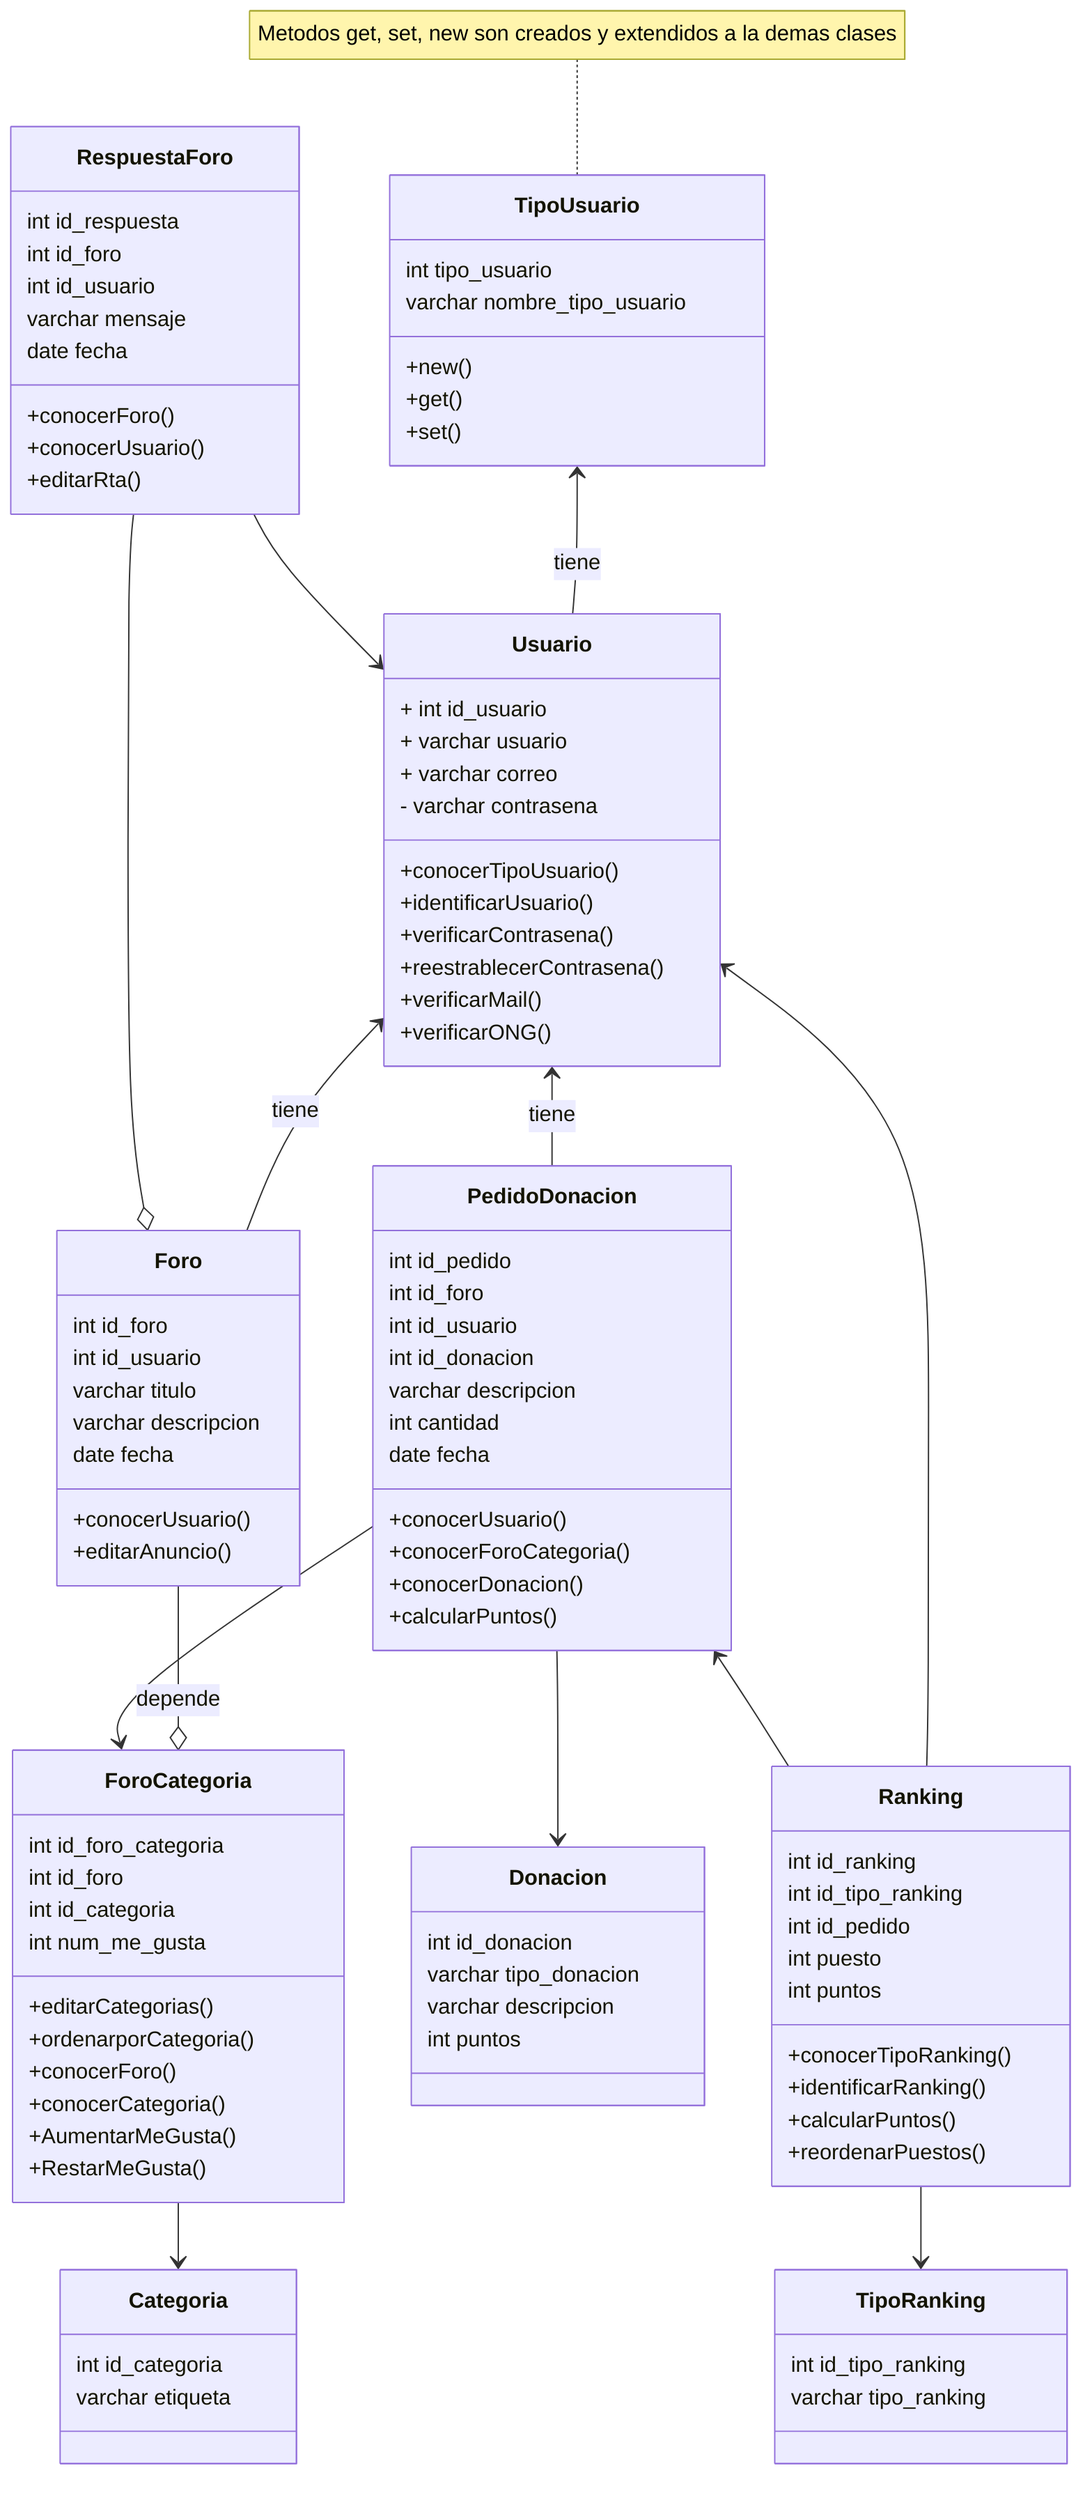 classDiagram
    TipoUsuario <-- Usuario: tiene
    Usuario <-- PedidoDonacion : tiene
    Usuario <-- Foro: tiene
    Foro --o ForoCategoria: depende
    ForoCategoria --> Categoria
    PedidoDonacion --> ForoCategoria
    PedidoDonacion --> Donacion
    RespuestaForo --> Usuario
    RespuestaForo --o Foro
    Usuario <-- Ranking
    PedidoDonacion <-- Ranking
    Ranking --> TipoRanking

    class TipoUsuario{
        int tipo_usuario
        varchar nombre_tipo_usuario

        +new()
        +get()
        +set()
    }
    note for TipoUsuario "Metodos get, set, new son creados y extendidos a la demas clases"
    class Usuario {
        + int id_usuario
        + varchar usuario
        + varchar correo
        - varchar contrasena

        +conocerTipoUsuario()
        +identificarUsuario()
        +verificarContrasena()
        +reestrablecerContrasena()
        +verificarMail()
        +verificarONG()
        
    }
    class Ranking{
        int id_ranking
        int id_tipo_ranking
        int id_pedido 
        int puesto
        int puntos

        +conocerTipoRanking()
        +identificarRanking()
        +calcularPuntos()
        +reordenarPuestos()
    }
    class TipoRanking{
        int id_tipo_ranking
        varchar tipo_ranking
    }
    class Donacion {
        int id_donacion 
        varchar tipo_donacion
        varchar descripcion
        int puntos
    }
    class Foro {
        int id_foro 
        int id_usuario 
        varchar titulo
        varchar descripcion
        date fecha

        +conocerUsuario()
        +editarAnuncio()

    }
    class Categoria {
        int id_categoria 
        varchar etiqueta
    }
    class ForoCategoria {
        int id_foro_categoria 
        int id_foro 
        int id_categoria
        int num_me_gusta 

        +editarCategorias()
        +ordenarporCategoria()
        +conocerForo()
        +conocerCategoria()
        +AumentarMeGusta()
        +RestarMeGusta()
    }
    class RespuestaForo {
        int id_respuesta 
        int id_foro 
        int id_usuario 
        varchar mensaje
        date fecha

        +conocerForo()
        +conocerUsuario()
        +editarRta()
    }
    class PedidoDonacion {
        int id_pedido 
        int id_foro 
        int id_usuario 
        int id_donacion 
        varchar descripcion
        int cantidad
        date fecha

        +conocerUsuario()
        +conocerForoCategoria()
        +conocerDonacion()
        +calcularPuntos()
    }